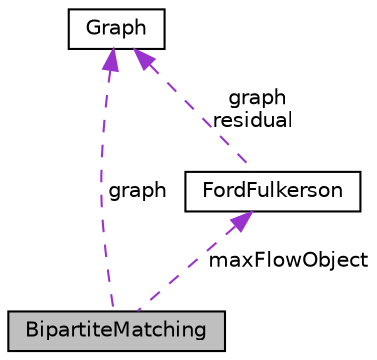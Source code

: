 digraph "BipartiteMatching"
{
  edge [fontname="Helvetica",fontsize="10",labelfontname="Helvetica",labelfontsize="10"];
  node [fontname="Helvetica",fontsize="10",shape=record];
  Node1 [label="BipartiteMatching",height=0.2,width=0.4,color="black", fillcolor="grey75", style="filled", fontcolor="black"];
  Node2 -> Node1 [dir="back",color="darkorchid3",fontsize="10",style="dashed",label=" graph" ,fontname="Helvetica"];
  Node2 [label="Graph",height=0.2,width=0.4,color="black", fillcolor="white", style="filled",URL="$classGraph.html"];
  Node3 -> Node1 [dir="back",color="darkorchid3",fontsize="10",style="dashed",label=" maxFlowObject" ,fontname="Helvetica"];
  Node3 [label="FordFulkerson",height=0.2,width=0.4,color="black", fillcolor="white", style="filled",URL="$classFordFulkerson.html",tooltip="Class to apply FordFulkerson algorithm to a given network. "];
  Node2 -> Node3 [dir="back",color="darkorchid3",fontsize="10",style="dashed",label=" graph\nresidual" ,fontname="Helvetica"];
}
